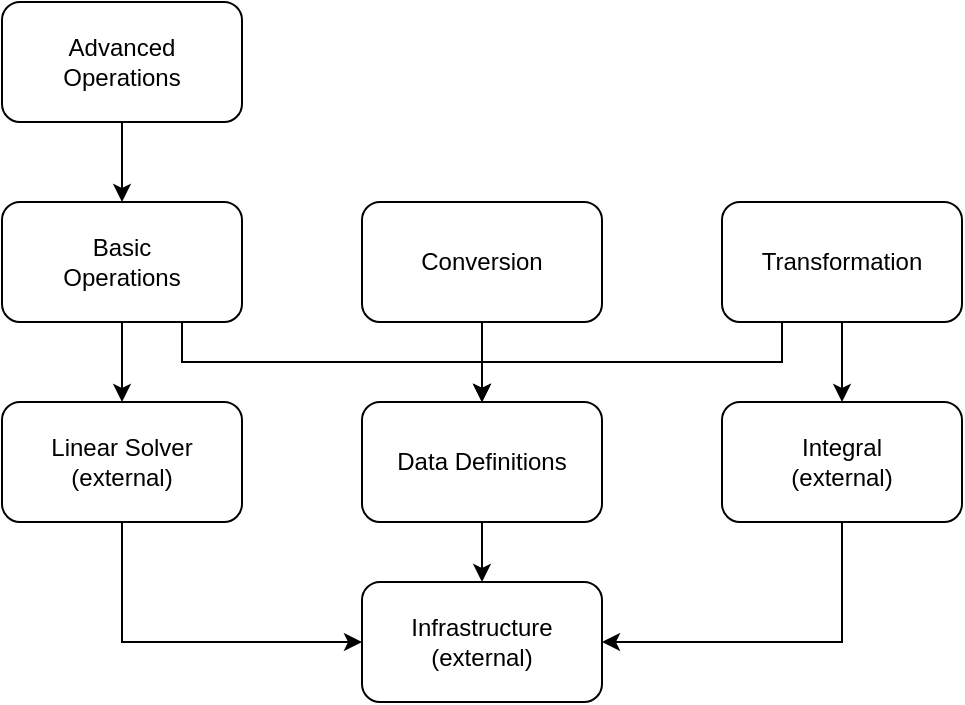 <mxfile version="12.2.9" type="github" pages="1">
  <diagram id="HPz6r7OgjWPiZU7NnNXL" name="Page-1">
    <mxGraphModel dx="737" dy="459" grid="1" gridSize="10" guides="1" tooltips="1" connect="1" arrows="1" fold="1" page="1" pageScale="1" pageWidth="850" pageHeight="1100" math="0" shadow="0">
      <root>
        <mxCell id="0"/>
        <mxCell id="1" parent="0"/>
        <mxCell id="bmO4EKh-6QArlB46Ncg6-11" value="" style="edgeStyle=orthogonalEdgeStyle;rounded=0;orthogonalLoop=1;jettySize=auto;html=1;" parent="1" source="bmO4EKh-6QArlB46Ncg6-1" target="bmO4EKh-6QArlB46Ncg6-5" edge="1">
          <mxGeometry relative="1" as="geometry"/>
        </mxCell>
        <mxCell id="bmO4EKh-6QArlB46Ncg6-1" value="Conversion" style="rounded=1;whiteSpace=wrap;html=1;" parent="1" vertex="1">
          <mxGeometry x="230" y="120" width="120" height="60" as="geometry"/>
        </mxCell>
        <mxCell id="bmO4EKh-6QArlB46Ncg6-8" value="" style="edgeStyle=orthogonalEdgeStyle;rounded=0;orthogonalLoop=1;jettySize=auto;html=1;" parent="1" source="bmO4EKh-6QArlB46Ncg6-2" target="bmO4EKh-6QArlB46Ncg6-3" edge="1">
          <mxGeometry relative="1" as="geometry"/>
        </mxCell>
        <mxCell id="bmO4EKh-6QArlB46Ncg6-2" value="&lt;div&gt;Advanced &lt;br&gt;&lt;/div&gt;&lt;div&gt;Operations&lt;/div&gt;" style="rounded=1;whiteSpace=wrap;html=1;" parent="1" vertex="1">
          <mxGeometry x="50" y="20" width="120" height="60" as="geometry"/>
        </mxCell>
        <mxCell id="bmO4EKh-6QArlB46Ncg6-9" style="edgeStyle=orthogonalEdgeStyle;rounded=0;orthogonalLoop=1;jettySize=auto;html=1;exitX=0.5;exitY=1;exitDx=0;exitDy=0;entryX=0.5;entryY=0;entryDx=0;entryDy=0;" parent="1" source="bmO4EKh-6QArlB46Ncg6-3" target="bmO4EKh-6QArlB46Ncg6-6" edge="1">
          <mxGeometry relative="1" as="geometry"/>
        </mxCell>
        <mxCell id="bmO4EKh-6QArlB46Ncg6-10" style="edgeStyle=orthogonalEdgeStyle;rounded=0;orthogonalLoop=1;jettySize=auto;html=1;exitX=0.75;exitY=1;exitDx=0;exitDy=0;entryX=0.5;entryY=0;entryDx=0;entryDy=0;" parent="1" source="bmO4EKh-6QArlB46Ncg6-3" target="bmO4EKh-6QArlB46Ncg6-5" edge="1">
          <mxGeometry relative="1" as="geometry"/>
        </mxCell>
        <mxCell id="bmO4EKh-6QArlB46Ncg6-3" value="&lt;div&gt;Basic&lt;/div&gt;&lt;div&gt;Operations&lt;br&gt;&lt;/div&gt;" style="rounded=1;whiteSpace=wrap;html=1;" parent="1" vertex="1">
          <mxGeometry x="50" y="120" width="120" height="60" as="geometry"/>
        </mxCell>
        <mxCell id="bmO4EKh-6QArlB46Ncg6-14" style="edgeStyle=orthogonalEdgeStyle;rounded=0;orthogonalLoop=1;jettySize=auto;html=1;exitX=0.25;exitY=1;exitDx=0;exitDy=0;" parent="1" source="bmO4EKh-6QArlB46Ncg6-4" target="bmO4EKh-6QArlB46Ncg6-5" edge="1">
          <mxGeometry relative="1" as="geometry"/>
        </mxCell>
        <mxCell id="bmO4EKh-6QArlB46Ncg6-16" style="edgeStyle=orthogonalEdgeStyle;rounded=0;orthogonalLoop=1;jettySize=auto;html=1;entryX=0.5;entryY=0;entryDx=0;entryDy=0;" parent="1" source="bmO4EKh-6QArlB46Ncg6-4" target="bmO4EKh-6QArlB46Ncg6-7" edge="1">
          <mxGeometry relative="1" as="geometry"/>
        </mxCell>
        <mxCell id="bmO4EKh-6QArlB46Ncg6-4" value="Transformation" style="rounded=1;whiteSpace=wrap;html=1;" parent="1" vertex="1">
          <mxGeometry x="410" y="120" width="120" height="60" as="geometry"/>
        </mxCell>
        <mxCell id="bmO4EKh-6QArlB46Ncg6-18" style="edgeStyle=orthogonalEdgeStyle;rounded=0;orthogonalLoop=1;jettySize=auto;html=1;exitX=0.5;exitY=1;exitDx=0;exitDy=0;entryX=0.5;entryY=0;entryDx=0;entryDy=0;" parent="1" source="bmO4EKh-6QArlB46Ncg6-5" target="bmO4EKh-6QArlB46Ncg6-17" edge="1">
          <mxGeometry relative="1" as="geometry"/>
        </mxCell>
        <mxCell id="bmO4EKh-6QArlB46Ncg6-5" value="Data Definitions" style="rounded=1;whiteSpace=wrap;html=1;" parent="1" vertex="1">
          <mxGeometry x="230" y="220" width="120" height="60" as="geometry"/>
        </mxCell>
        <mxCell id="bmO4EKh-6QArlB46Ncg6-20" style="edgeStyle=orthogonalEdgeStyle;rounded=0;orthogonalLoop=1;jettySize=auto;html=1;exitX=0.5;exitY=1;exitDx=0;exitDy=0;entryX=0;entryY=0.5;entryDx=0;entryDy=0;" parent="1" source="bmO4EKh-6QArlB46Ncg6-6" target="bmO4EKh-6QArlB46Ncg6-17" edge="1">
          <mxGeometry relative="1" as="geometry"/>
        </mxCell>
        <object label="&lt;div&gt;Linear Solver&lt;/div&gt;&lt;div&gt;(external)&lt;/div&gt;" id="bmO4EKh-6QArlB46Ncg6-6">
          <mxCell style="rounded=1;whiteSpace=wrap;html=1;" parent="1" vertex="1">
            <mxGeometry x="50" y="220" width="120" height="60" as="geometry"/>
          </mxCell>
        </object>
        <mxCell id="bmO4EKh-6QArlB46Ncg6-19" style="edgeStyle=orthogonalEdgeStyle;rounded=0;orthogonalLoop=1;jettySize=auto;html=1;exitX=0.5;exitY=1;exitDx=0;exitDy=0;entryX=1;entryY=0.5;entryDx=0;entryDy=0;" parent="1" source="bmO4EKh-6QArlB46Ncg6-7" target="bmO4EKh-6QArlB46Ncg6-17" edge="1">
          <mxGeometry relative="1" as="geometry"/>
        </mxCell>
        <mxCell id="bmO4EKh-6QArlB46Ncg6-7" value="&lt;div&gt;Integral&lt;/div&gt;&lt;div&gt;(external)&lt;br&gt;&lt;/div&gt;" style="rounded=1;whiteSpace=wrap;html=1;" parent="1" vertex="1">
          <mxGeometry x="410" y="220" width="120" height="60" as="geometry"/>
        </mxCell>
        <mxCell id="bmO4EKh-6QArlB46Ncg6-17" value="&lt;div&gt;Infrastructure&lt;/div&gt;&lt;div&gt;(external)&lt;/div&gt;" style="rounded=1;whiteSpace=wrap;html=1;" parent="1" vertex="1">
          <mxGeometry x="230" y="310" width="120" height="60" as="geometry"/>
        </mxCell>
      </root>
    </mxGraphModel>
  </diagram>
</mxfile>

